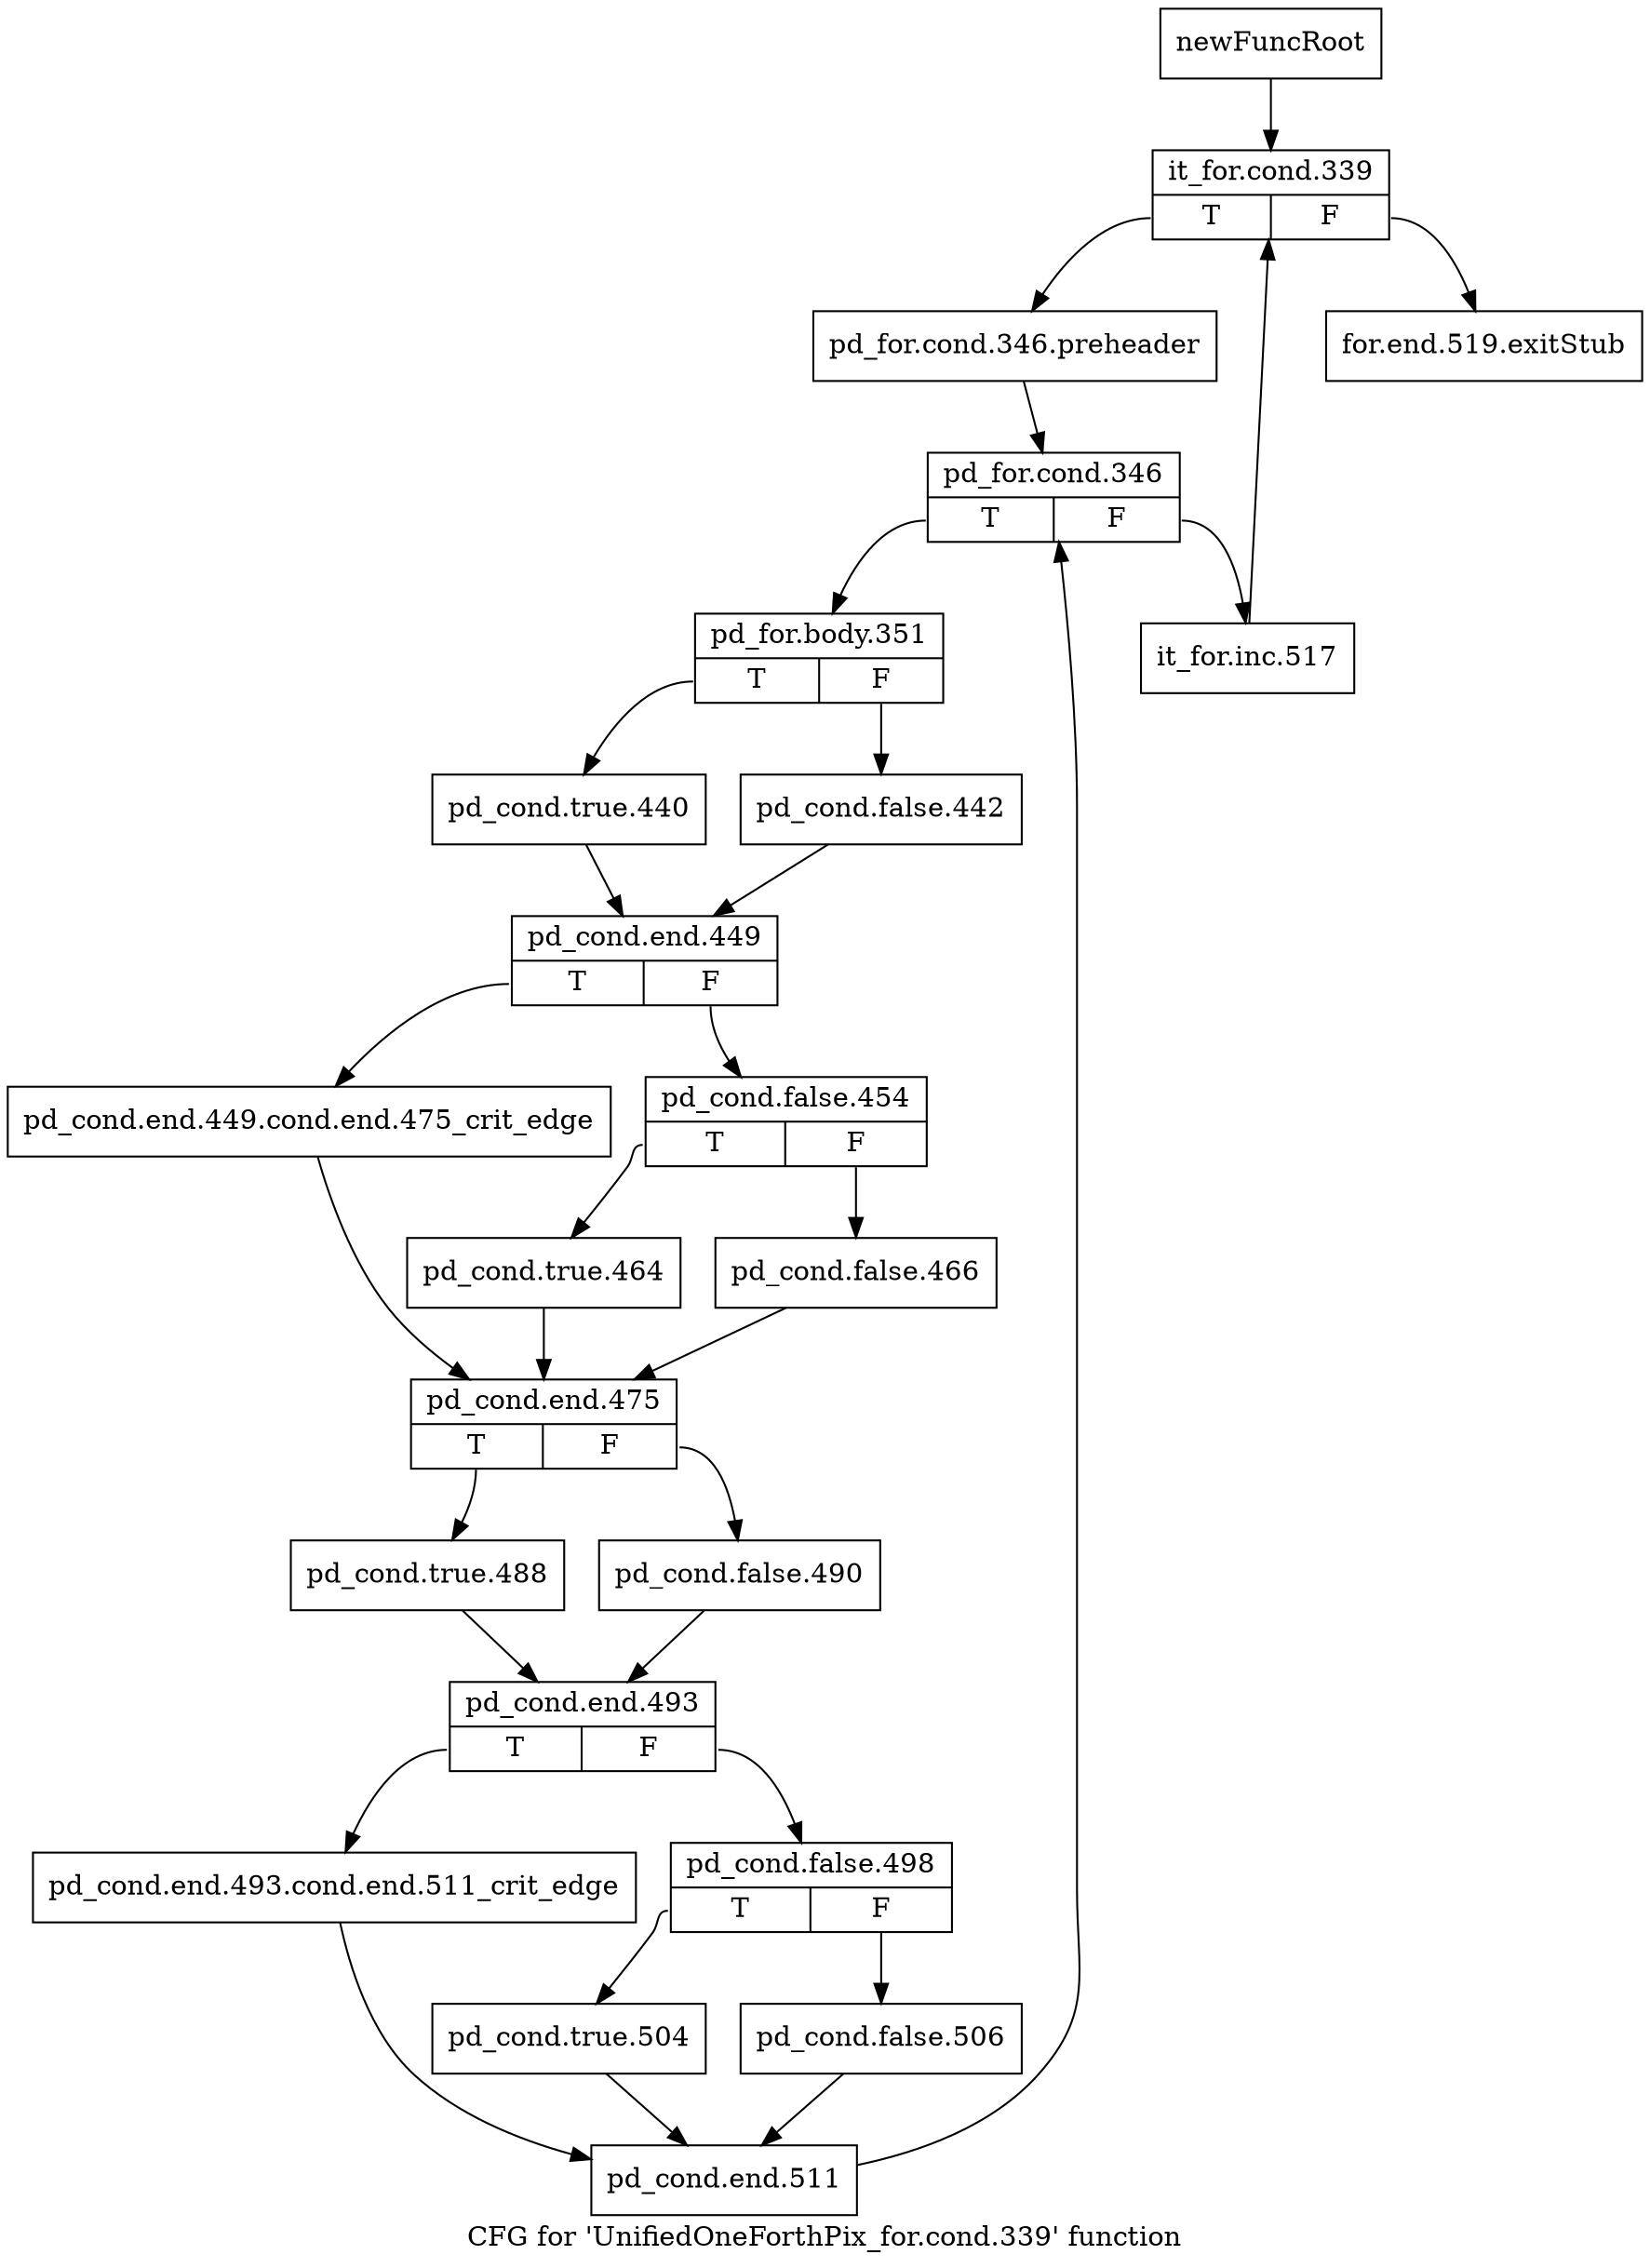 digraph "CFG for 'UnifiedOneForthPix_for.cond.339' function" {
	label="CFG for 'UnifiedOneForthPix_for.cond.339' function";

	Node0x24ab840 [shape=record,label="{newFuncRoot}"];
	Node0x24ab840 -> Node0x24ab8e0;
	Node0x24ab890 [shape=record,label="{for.end.519.exitStub}"];
	Node0x24ab8e0 [shape=record,label="{it_for.cond.339|{<s0>T|<s1>F}}"];
	Node0x24ab8e0:s0 -> Node0x24ab930;
	Node0x24ab8e0:s1 -> Node0x24ab890;
	Node0x24ab930 [shape=record,label="{pd_for.cond.346.preheader}"];
	Node0x24ab930 -> Node0x24ab980;
	Node0x24ab980 [shape=record,label="{pd_for.cond.346|{<s0>T|<s1>F}}"];
	Node0x24ab980:s0 -> Node0x24aba20;
	Node0x24ab980:s1 -> Node0x24ab9d0;
	Node0x24ab9d0 [shape=record,label="{it_for.inc.517}"];
	Node0x24ab9d0 -> Node0x24ab8e0;
	Node0x24aba20 [shape=record,label="{pd_for.body.351|{<s0>T|<s1>F}}"];
	Node0x24aba20:s0 -> Node0x24abac0;
	Node0x24aba20:s1 -> Node0x24aba70;
	Node0x24aba70 [shape=record,label="{pd_cond.false.442}"];
	Node0x24aba70 -> Node0x24abb10;
	Node0x24abac0 [shape=record,label="{pd_cond.true.440}"];
	Node0x24abac0 -> Node0x24abb10;
	Node0x24abb10 [shape=record,label="{pd_cond.end.449|{<s0>T|<s1>F}}"];
	Node0x24abb10:s0 -> Node0x24acbd0;
	Node0x24abb10:s1 -> Node0x24abb60;
	Node0x24abb60 [shape=record,label="{pd_cond.false.454|{<s0>T|<s1>F}}"];
	Node0x24abb60:s0 -> Node0x24abc00;
	Node0x24abb60:s1 -> Node0x24abbb0;
	Node0x24abbb0 [shape=record,label="{pd_cond.false.466}"];
	Node0x24abbb0 -> Node0x24acc20;
	Node0x24abc00 [shape=record,label="{pd_cond.true.464}"];
	Node0x24abc00 -> Node0x24acc20;
	Node0x24acbd0 [shape=record,label="{pd_cond.end.449.cond.end.475_crit_edge}"];
	Node0x24acbd0 -> Node0x24acc20;
	Node0x24acc20 [shape=record,label="{pd_cond.end.475|{<s0>T|<s1>F}}"];
	Node0x24acc20:s0 -> Node0x24accc0;
	Node0x24acc20:s1 -> Node0x24acc70;
	Node0x24acc70 [shape=record,label="{pd_cond.false.490}"];
	Node0x24acc70 -> Node0x24acd10;
	Node0x24accc0 [shape=record,label="{pd_cond.true.488}"];
	Node0x24accc0 -> Node0x24acd10;
	Node0x24acd10 [shape=record,label="{pd_cond.end.493|{<s0>T|<s1>F}}"];
	Node0x24acd10:s0 -> Node0x24ace50;
	Node0x24acd10:s1 -> Node0x24acd60;
	Node0x24acd60 [shape=record,label="{pd_cond.false.498|{<s0>T|<s1>F}}"];
	Node0x24acd60:s0 -> Node0x24ace00;
	Node0x24acd60:s1 -> Node0x24acdb0;
	Node0x24acdb0 [shape=record,label="{pd_cond.false.506}"];
	Node0x24acdb0 -> Node0x24acea0;
	Node0x24ace00 [shape=record,label="{pd_cond.true.504}"];
	Node0x24ace00 -> Node0x24acea0;
	Node0x24ace50 [shape=record,label="{pd_cond.end.493.cond.end.511_crit_edge}"];
	Node0x24ace50 -> Node0x24acea0;
	Node0x24acea0 [shape=record,label="{pd_cond.end.511}"];
	Node0x24acea0 -> Node0x24ab980;
}
